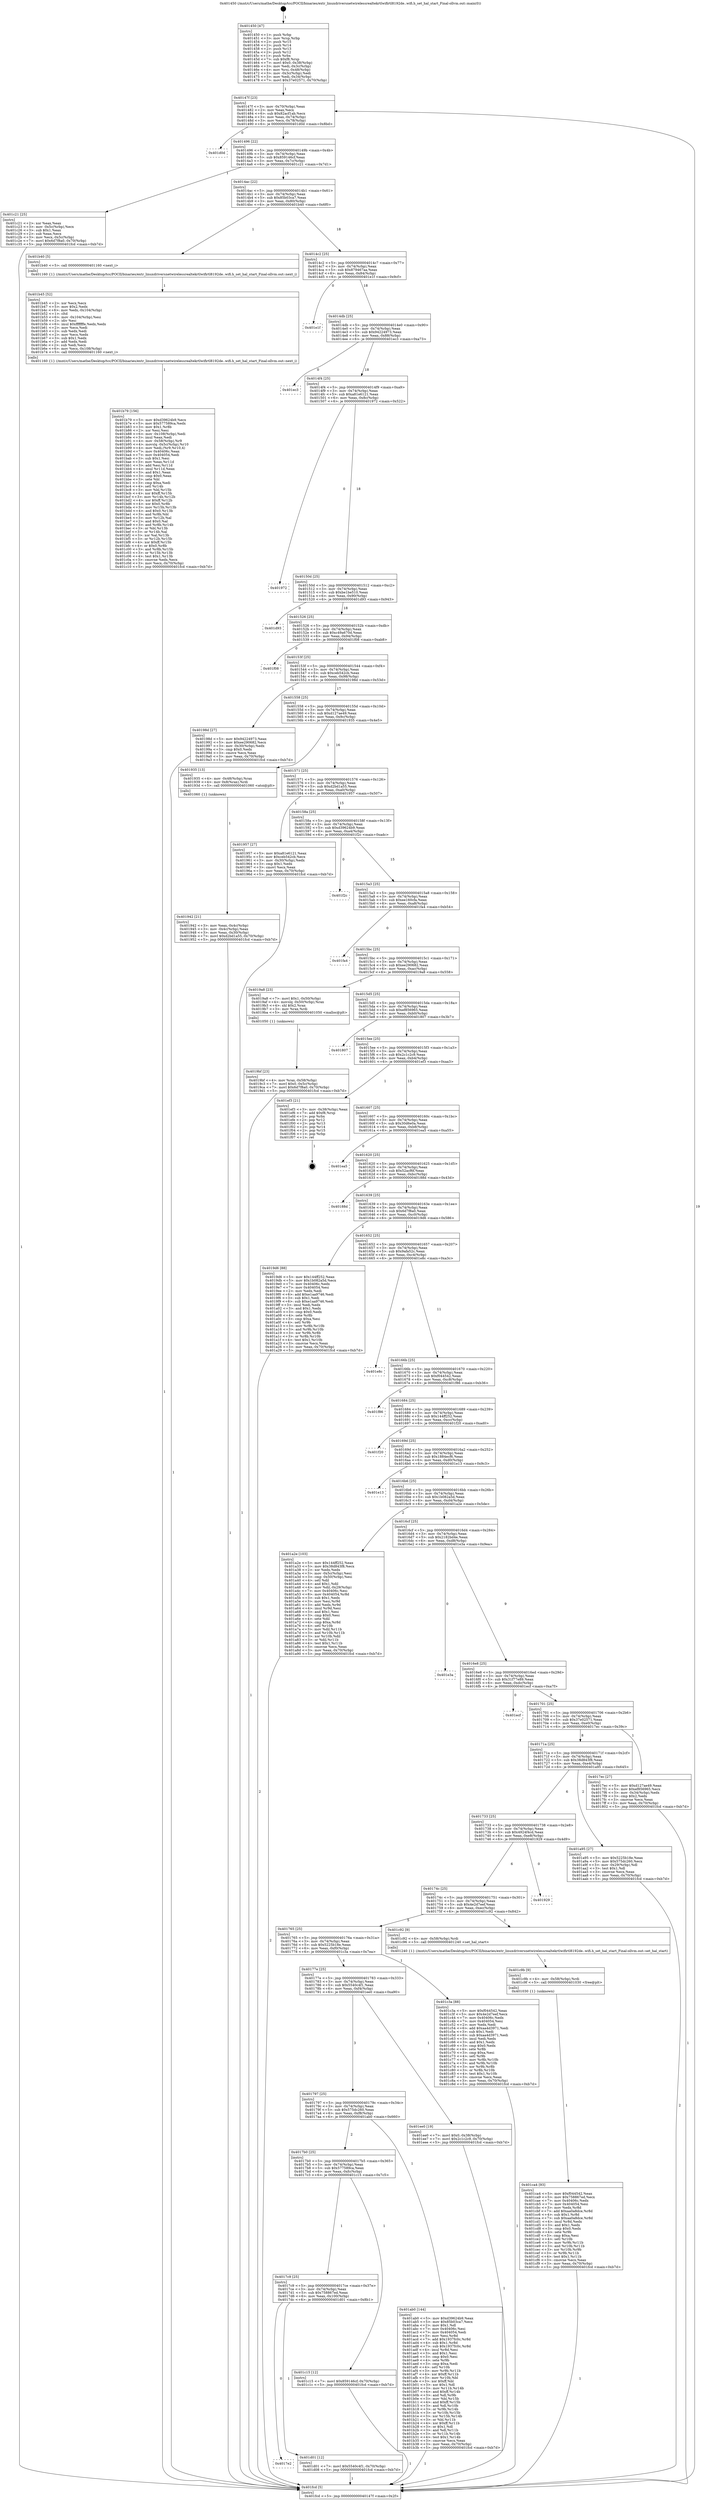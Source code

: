 digraph "0x401450" {
  label = "0x401450 (/mnt/c/Users/mathe/Desktop/tcc/POCII/binaries/extr_linuxdriversnetwirelessrealtekrtlwifirtl8192de..wifi.h_set_hal_start_Final-ollvm.out::main(0))"
  labelloc = "t"
  node[shape=record]

  Entry [label="",width=0.3,height=0.3,shape=circle,fillcolor=black,style=filled]
  "0x40147f" [label="{
     0x40147f [23]\l
     | [instrs]\l
     &nbsp;&nbsp;0x40147f \<+3\>: mov -0x70(%rbp),%eax\l
     &nbsp;&nbsp;0x401482 \<+2\>: mov %eax,%ecx\l
     &nbsp;&nbsp;0x401484 \<+6\>: sub $0x82acf1ab,%ecx\l
     &nbsp;&nbsp;0x40148a \<+3\>: mov %eax,-0x74(%rbp)\l
     &nbsp;&nbsp;0x40148d \<+3\>: mov %ecx,-0x78(%rbp)\l
     &nbsp;&nbsp;0x401490 \<+6\>: je 0000000000401d0d \<main+0x8bd\>\l
  }"]
  "0x401d0d" [label="{
     0x401d0d\l
  }", style=dashed]
  "0x401496" [label="{
     0x401496 [22]\l
     | [instrs]\l
     &nbsp;&nbsp;0x401496 \<+5\>: jmp 000000000040149b \<main+0x4b\>\l
     &nbsp;&nbsp;0x40149b \<+3\>: mov -0x74(%rbp),%eax\l
     &nbsp;&nbsp;0x40149e \<+5\>: sub $0x859146cf,%eax\l
     &nbsp;&nbsp;0x4014a3 \<+3\>: mov %eax,-0x7c(%rbp)\l
     &nbsp;&nbsp;0x4014a6 \<+6\>: je 0000000000401c21 \<main+0x7d1\>\l
  }"]
  Exit [label="",width=0.3,height=0.3,shape=circle,fillcolor=black,style=filled,peripheries=2]
  "0x401c21" [label="{
     0x401c21 [25]\l
     | [instrs]\l
     &nbsp;&nbsp;0x401c21 \<+2\>: xor %eax,%eax\l
     &nbsp;&nbsp;0x401c23 \<+3\>: mov -0x5c(%rbp),%ecx\l
     &nbsp;&nbsp;0x401c26 \<+3\>: sub $0x1,%eax\l
     &nbsp;&nbsp;0x401c29 \<+2\>: sub %eax,%ecx\l
     &nbsp;&nbsp;0x401c2b \<+3\>: mov %ecx,-0x5c(%rbp)\l
     &nbsp;&nbsp;0x401c2e \<+7\>: movl $0x6d7f8a0,-0x70(%rbp)\l
     &nbsp;&nbsp;0x401c35 \<+5\>: jmp 0000000000401fcd \<main+0xb7d\>\l
  }"]
  "0x4014ac" [label="{
     0x4014ac [22]\l
     | [instrs]\l
     &nbsp;&nbsp;0x4014ac \<+5\>: jmp 00000000004014b1 \<main+0x61\>\l
     &nbsp;&nbsp;0x4014b1 \<+3\>: mov -0x74(%rbp),%eax\l
     &nbsp;&nbsp;0x4014b4 \<+5\>: sub $0x85b03ca7,%eax\l
     &nbsp;&nbsp;0x4014b9 \<+3\>: mov %eax,-0x80(%rbp)\l
     &nbsp;&nbsp;0x4014bc \<+6\>: je 0000000000401b40 \<main+0x6f0\>\l
  }"]
  "0x4017e2" [label="{
     0x4017e2\l
  }", style=dashed]
  "0x401b40" [label="{
     0x401b40 [5]\l
     | [instrs]\l
     &nbsp;&nbsp;0x401b40 \<+5\>: call 0000000000401160 \<next_i\>\l
     | [calls]\l
     &nbsp;&nbsp;0x401160 \{1\} (/mnt/c/Users/mathe/Desktop/tcc/POCII/binaries/extr_linuxdriversnetwirelessrealtekrtlwifirtl8192de..wifi.h_set_hal_start_Final-ollvm.out::next_i)\l
  }"]
  "0x4014c2" [label="{
     0x4014c2 [25]\l
     | [instrs]\l
     &nbsp;&nbsp;0x4014c2 \<+5\>: jmp 00000000004014c7 \<main+0x77\>\l
     &nbsp;&nbsp;0x4014c7 \<+3\>: mov -0x74(%rbp),%eax\l
     &nbsp;&nbsp;0x4014ca \<+5\>: sub $0x879467aa,%eax\l
     &nbsp;&nbsp;0x4014cf \<+6\>: mov %eax,-0x84(%rbp)\l
     &nbsp;&nbsp;0x4014d5 \<+6\>: je 0000000000401e1f \<main+0x9cf\>\l
  }"]
  "0x401d01" [label="{
     0x401d01 [12]\l
     | [instrs]\l
     &nbsp;&nbsp;0x401d01 \<+7\>: movl $0x5540c4f1,-0x70(%rbp)\l
     &nbsp;&nbsp;0x401d08 \<+5\>: jmp 0000000000401fcd \<main+0xb7d\>\l
  }"]
  "0x401e1f" [label="{
     0x401e1f\l
  }", style=dashed]
  "0x4014db" [label="{
     0x4014db [25]\l
     | [instrs]\l
     &nbsp;&nbsp;0x4014db \<+5\>: jmp 00000000004014e0 \<main+0x90\>\l
     &nbsp;&nbsp;0x4014e0 \<+3\>: mov -0x74(%rbp),%eax\l
     &nbsp;&nbsp;0x4014e3 \<+5\>: sub $0x94224973,%eax\l
     &nbsp;&nbsp;0x4014e8 \<+6\>: mov %eax,-0x88(%rbp)\l
     &nbsp;&nbsp;0x4014ee \<+6\>: je 0000000000401ec3 \<main+0xa73\>\l
  }"]
  "0x401ca4" [label="{
     0x401ca4 [93]\l
     | [instrs]\l
     &nbsp;&nbsp;0x401ca4 \<+5\>: mov $0xf044542,%eax\l
     &nbsp;&nbsp;0x401ca9 \<+5\>: mov $0x758867ed,%ecx\l
     &nbsp;&nbsp;0x401cae \<+7\>: mov 0x40406c,%edx\l
     &nbsp;&nbsp;0x401cb5 \<+7\>: mov 0x404054,%esi\l
     &nbsp;&nbsp;0x401cbc \<+3\>: mov %edx,%r8d\l
     &nbsp;&nbsp;0x401cbf \<+7\>: add $0xaa0a8dce,%r8d\l
     &nbsp;&nbsp;0x401cc6 \<+4\>: sub $0x1,%r8d\l
     &nbsp;&nbsp;0x401cca \<+7\>: sub $0xaa0a8dce,%r8d\l
     &nbsp;&nbsp;0x401cd1 \<+4\>: imul %r8d,%edx\l
     &nbsp;&nbsp;0x401cd5 \<+3\>: and $0x1,%edx\l
     &nbsp;&nbsp;0x401cd8 \<+3\>: cmp $0x0,%edx\l
     &nbsp;&nbsp;0x401cdb \<+4\>: sete %r9b\l
     &nbsp;&nbsp;0x401cdf \<+3\>: cmp $0xa,%esi\l
     &nbsp;&nbsp;0x401ce2 \<+4\>: setl %r10b\l
     &nbsp;&nbsp;0x401ce6 \<+3\>: mov %r9b,%r11b\l
     &nbsp;&nbsp;0x401ce9 \<+3\>: and %r10b,%r11b\l
     &nbsp;&nbsp;0x401cec \<+3\>: xor %r10b,%r9b\l
     &nbsp;&nbsp;0x401cef \<+3\>: or %r9b,%r11b\l
     &nbsp;&nbsp;0x401cf2 \<+4\>: test $0x1,%r11b\l
     &nbsp;&nbsp;0x401cf6 \<+3\>: cmovne %ecx,%eax\l
     &nbsp;&nbsp;0x401cf9 \<+3\>: mov %eax,-0x70(%rbp)\l
     &nbsp;&nbsp;0x401cfc \<+5\>: jmp 0000000000401fcd \<main+0xb7d\>\l
  }"]
  "0x401ec3" [label="{
     0x401ec3\l
  }", style=dashed]
  "0x4014f4" [label="{
     0x4014f4 [25]\l
     | [instrs]\l
     &nbsp;&nbsp;0x4014f4 \<+5\>: jmp 00000000004014f9 \<main+0xa9\>\l
     &nbsp;&nbsp;0x4014f9 \<+3\>: mov -0x74(%rbp),%eax\l
     &nbsp;&nbsp;0x4014fc \<+5\>: sub $0xa81e6121,%eax\l
     &nbsp;&nbsp;0x401501 \<+6\>: mov %eax,-0x8c(%rbp)\l
     &nbsp;&nbsp;0x401507 \<+6\>: je 0000000000401972 \<main+0x522\>\l
  }"]
  "0x401c9b" [label="{
     0x401c9b [9]\l
     | [instrs]\l
     &nbsp;&nbsp;0x401c9b \<+4\>: mov -0x58(%rbp),%rdi\l
     &nbsp;&nbsp;0x401c9f \<+5\>: call 0000000000401030 \<free@plt\>\l
     | [calls]\l
     &nbsp;&nbsp;0x401030 \{1\} (unknown)\l
  }"]
  "0x401972" [label="{
     0x401972\l
  }", style=dashed]
  "0x40150d" [label="{
     0x40150d [25]\l
     | [instrs]\l
     &nbsp;&nbsp;0x40150d \<+5\>: jmp 0000000000401512 \<main+0xc2\>\l
     &nbsp;&nbsp;0x401512 \<+3\>: mov -0x74(%rbp),%eax\l
     &nbsp;&nbsp;0x401515 \<+5\>: sub $0xbe1be510,%eax\l
     &nbsp;&nbsp;0x40151a \<+6\>: mov %eax,-0x90(%rbp)\l
     &nbsp;&nbsp;0x401520 \<+6\>: je 0000000000401d93 \<main+0x943\>\l
  }"]
  "0x4017c9" [label="{
     0x4017c9 [25]\l
     | [instrs]\l
     &nbsp;&nbsp;0x4017c9 \<+5\>: jmp 00000000004017ce \<main+0x37e\>\l
     &nbsp;&nbsp;0x4017ce \<+3\>: mov -0x74(%rbp),%eax\l
     &nbsp;&nbsp;0x4017d1 \<+5\>: sub $0x758867ed,%eax\l
     &nbsp;&nbsp;0x4017d6 \<+6\>: mov %eax,-0x100(%rbp)\l
     &nbsp;&nbsp;0x4017dc \<+6\>: je 0000000000401d01 \<main+0x8b1\>\l
  }"]
  "0x401d93" [label="{
     0x401d93\l
  }", style=dashed]
  "0x401526" [label="{
     0x401526 [25]\l
     | [instrs]\l
     &nbsp;&nbsp;0x401526 \<+5\>: jmp 000000000040152b \<main+0xdb\>\l
     &nbsp;&nbsp;0x40152b \<+3\>: mov -0x74(%rbp),%eax\l
     &nbsp;&nbsp;0x40152e \<+5\>: sub $0xc49a670d,%eax\l
     &nbsp;&nbsp;0x401533 \<+6\>: mov %eax,-0x94(%rbp)\l
     &nbsp;&nbsp;0x401539 \<+6\>: je 0000000000401f08 \<main+0xab8\>\l
  }"]
  "0x401c15" [label="{
     0x401c15 [12]\l
     | [instrs]\l
     &nbsp;&nbsp;0x401c15 \<+7\>: movl $0x859146cf,-0x70(%rbp)\l
     &nbsp;&nbsp;0x401c1c \<+5\>: jmp 0000000000401fcd \<main+0xb7d\>\l
  }"]
  "0x401f08" [label="{
     0x401f08\l
  }", style=dashed]
  "0x40153f" [label="{
     0x40153f [25]\l
     | [instrs]\l
     &nbsp;&nbsp;0x40153f \<+5\>: jmp 0000000000401544 \<main+0xf4\>\l
     &nbsp;&nbsp;0x401544 \<+3\>: mov -0x74(%rbp),%eax\l
     &nbsp;&nbsp;0x401547 \<+5\>: sub $0xceb542cb,%eax\l
     &nbsp;&nbsp;0x40154c \<+6\>: mov %eax,-0x98(%rbp)\l
     &nbsp;&nbsp;0x401552 \<+6\>: je 000000000040198d \<main+0x53d\>\l
  }"]
  "0x401b79" [label="{
     0x401b79 [156]\l
     | [instrs]\l
     &nbsp;&nbsp;0x401b79 \<+5\>: mov $0xd39624b9,%ecx\l
     &nbsp;&nbsp;0x401b7e \<+5\>: mov $0x577589ca,%edx\l
     &nbsp;&nbsp;0x401b83 \<+3\>: mov $0x1,%r8b\l
     &nbsp;&nbsp;0x401b86 \<+2\>: xor %esi,%esi\l
     &nbsp;&nbsp;0x401b88 \<+6\>: mov -0x108(%rbp),%edi\l
     &nbsp;&nbsp;0x401b8e \<+3\>: imul %eax,%edi\l
     &nbsp;&nbsp;0x401b91 \<+4\>: mov -0x58(%rbp),%r9\l
     &nbsp;&nbsp;0x401b95 \<+4\>: movslq -0x5c(%rbp),%r10\l
     &nbsp;&nbsp;0x401b99 \<+4\>: mov %edi,(%r9,%r10,4)\l
     &nbsp;&nbsp;0x401b9d \<+7\>: mov 0x40406c,%eax\l
     &nbsp;&nbsp;0x401ba4 \<+7\>: mov 0x404054,%edi\l
     &nbsp;&nbsp;0x401bab \<+3\>: sub $0x1,%esi\l
     &nbsp;&nbsp;0x401bae \<+3\>: mov %eax,%r11d\l
     &nbsp;&nbsp;0x401bb1 \<+3\>: add %esi,%r11d\l
     &nbsp;&nbsp;0x401bb4 \<+4\>: imul %r11d,%eax\l
     &nbsp;&nbsp;0x401bb8 \<+3\>: and $0x1,%eax\l
     &nbsp;&nbsp;0x401bbb \<+3\>: cmp $0x0,%eax\l
     &nbsp;&nbsp;0x401bbe \<+3\>: sete %bl\l
     &nbsp;&nbsp;0x401bc1 \<+3\>: cmp $0xa,%edi\l
     &nbsp;&nbsp;0x401bc4 \<+4\>: setl %r14b\l
     &nbsp;&nbsp;0x401bc8 \<+3\>: mov %bl,%r15b\l
     &nbsp;&nbsp;0x401bcb \<+4\>: xor $0xff,%r15b\l
     &nbsp;&nbsp;0x401bcf \<+3\>: mov %r14b,%r12b\l
     &nbsp;&nbsp;0x401bd2 \<+4\>: xor $0xff,%r12b\l
     &nbsp;&nbsp;0x401bd6 \<+4\>: xor $0x0,%r8b\l
     &nbsp;&nbsp;0x401bda \<+3\>: mov %r15b,%r13b\l
     &nbsp;&nbsp;0x401bdd \<+4\>: and $0x0,%r13b\l
     &nbsp;&nbsp;0x401be1 \<+3\>: and %r8b,%bl\l
     &nbsp;&nbsp;0x401be4 \<+3\>: mov %r12b,%al\l
     &nbsp;&nbsp;0x401be7 \<+2\>: and $0x0,%al\l
     &nbsp;&nbsp;0x401be9 \<+3\>: and %r8b,%r14b\l
     &nbsp;&nbsp;0x401bec \<+3\>: or %bl,%r13b\l
     &nbsp;&nbsp;0x401bef \<+3\>: or %r14b,%al\l
     &nbsp;&nbsp;0x401bf2 \<+3\>: xor %al,%r13b\l
     &nbsp;&nbsp;0x401bf5 \<+3\>: or %r12b,%r15b\l
     &nbsp;&nbsp;0x401bf8 \<+4\>: xor $0xff,%r15b\l
     &nbsp;&nbsp;0x401bfc \<+4\>: or $0x0,%r8b\l
     &nbsp;&nbsp;0x401c00 \<+3\>: and %r8b,%r15b\l
     &nbsp;&nbsp;0x401c03 \<+3\>: or %r15b,%r13b\l
     &nbsp;&nbsp;0x401c06 \<+4\>: test $0x1,%r13b\l
     &nbsp;&nbsp;0x401c0a \<+3\>: cmovne %edx,%ecx\l
     &nbsp;&nbsp;0x401c0d \<+3\>: mov %ecx,-0x70(%rbp)\l
     &nbsp;&nbsp;0x401c10 \<+5\>: jmp 0000000000401fcd \<main+0xb7d\>\l
  }"]
  "0x40198d" [label="{
     0x40198d [27]\l
     | [instrs]\l
     &nbsp;&nbsp;0x40198d \<+5\>: mov $0x94224973,%eax\l
     &nbsp;&nbsp;0x401992 \<+5\>: mov $0xee290682,%ecx\l
     &nbsp;&nbsp;0x401997 \<+3\>: mov -0x30(%rbp),%edx\l
     &nbsp;&nbsp;0x40199a \<+3\>: cmp $0x0,%edx\l
     &nbsp;&nbsp;0x40199d \<+3\>: cmove %ecx,%eax\l
     &nbsp;&nbsp;0x4019a0 \<+3\>: mov %eax,-0x70(%rbp)\l
     &nbsp;&nbsp;0x4019a3 \<+5\>: jmp 0000000000401fcd \<main+0xb7d\>\l
  }"]
  "0x401558" [label="{
     0x401558 [25]\l
     | [instrs]\l
     &nbsp;&nbsp;0x401558 \<+5\>: jmp 000000000040155d \<main+0x10d\>\l
     &nbsp;&nbsp;0x40155d \<+3\>: mov -0x74(%rbp),%eax\l
     &nbsp;&nbsp;0x401560 \<+5\>: sub $0xd127ae49,%eax\l
     &nbsp;&nbsp;0x401565 \<+6\>: mov %eax,-0x9c(%rbp)\l
     &nbsp;&nbsp;0x40156b \<+6\>: je 0000000000401935 \<main+0x4e5\>\l
  }"]
  "0x401b45" [label="{
     0x401b45 [52]\l
     | [instrs]\l
     &nbsp;&nbsp;0x401b45 \<+2\>: xor %ecx,%ecx\l
     &nbsp;&nbsp;0x401b47 \<+5\>: mov $0x2,%edx\l
     &nbsp;&nbsp;0x401b4c \<+6\>: mov %edx,-0x104(%rbp)\l
     &nbsp;&nbsp;0x401b52 \<+1\>: cltd\l
     &nbsp;&nbsp;0x401b53 \<+6\>: mov -0x104(%rbp),%esi\l
     &nbsp;&nbsp;0x401b59 \<+2\>: idiv %esi\l
     &nbsp;&nbsp;0x401b5b \<+6\>: imul $0xfffffffe,%edx,%edx\l
     &nbsp;&nbsp;0x401b61 \<+2\>: mov %ecx,%edi\l
     &nbsp;&nbsp;0x401b63 \<+2\>: sub %edx,%edi\l
     &nbsp;&nbsp;0x401b65 \<+2\>: mov %ecx,%edx\l
     &nbsp;&nbsp;0x401b67 \<+3\>: sub $0x1,%edx\l
     &nbsp;&nbsp;0x401b6a \<+2\>: add %edx,%edi\l
     &nbsp;&nbsp;0x401b6c \<+2\>: sub %edi,%ecx\l
     &nbsp;&nbsp;0x401b6e \<+6\>: mov %ecx,-0x108(%rbp)\l
     &nbsp;&nbsp;0x401b74 \<+5\>: call 0000000000401160 \<next_i\>\l
     | [calls]\l
     &nbsp;&nbsp;0x401160 \{1\} (/mnt/c/Users/mathe/Desktop/tcc/POCII/binaries/extr_linuxdriversnetwirelessrealtekrtlwifirtl8192de..wifi.h_set_hal_start_Final-ollvm.out::next_i)\l
  }"]
  "0x401935" [label="{
     0x401935 [13]\l
     | [instrs]\l
     &nbsp;&nbsp;0x401935 \<+4\>: mov -0x48(%rbp),%rax\l
     &nbsp;&nbsp;0x401939 \<+4\>: mov 0x8(%rax),%rdi\l
     &nbsp;&nbsp;0x40193d \<+5\>: call 0000000000401060 \<atoi@plt\>\l
     | [calls]\l
     &nbsp;&nbsp;0x401060 \{1\} (unknown)\l
  }"]
  "0x401571" [label="{
     0x401571 [25]\l
     | [instrs]\l
     &nbsp;&nbsp;0x401571 \<+5\>: jmp 0000000000401576 \<main+0x126\>\l
     &nbsp;&nbsp;0x401576 \<+3\>: mov -0x74(%rbp),%eax\l
     &nbsp;&nbsp;0x401579 \<+5\>: sub $0xd2bd1a55,%eax\l
     &nbsp;&nbsp;0x40157e \<+6\>: mov %eax,-0xa0(%rbp)\l
     &nbsp;&nbsp;0x401584 \<+6\>: je 0000000000401957 \<main+0x507\>\l
  }"]
  "0x4017b0" [label="{
     0x4017b0 [25]\l
     | [instrs]\l
     &nbsp;&nbsp;0x4017b0 \<+5\>: jmp 00000000004017b5 \<main+0x365\>\l
     &nbsp;&nbsp;0x4017b5 \<+3\>: mov -0x74(%rbp),%eax\l
     &nbsp;&nbsp;0x4017b8 \<+5\>: sub $0x577589ca,%eax\l
     &nbsp;&nbsp;0x4017bd \<+6\>: mov %eax,-0xfc(%rbp)\l
     &nbsp;&nbsp;0x4017c3 \<+6\>: je 0000000000401c15 \<main+0x7c5\>\l
  }"]
  "0x401957" [label="{
     0x401957 [27]\l
     | [instrs]\l
     &nbsp;&nbsp;0x401957 \<+5\>: mov $0xa81e6121,%eax\l
     &nbsp;&nbsp;0x40195c \<+5\>: mov $0xceb542cb,%ecx\l
     &nbsp;&nbsp;0x401961 \<+3\>: mov -0x30(%rbp),%edx\l
     &nbsp;&nbsp;0x401964 \<+3\>: cmp $0x1,%edx\l
     &nbsp;&nbsp;0x401967 \<+3\>: cmovl %ecx,%eax\l
     &nbsp;&nbsp;0x40196a \<+3\>: mov %eax,-0x70(%rbp)\l
     &nbsp;&nbsp;0x40196d \<+5\>: jmp 0000000000401fcd \<main+0xb7d\>\l
  }"]
  "0x40158a" [label="{
     0x40158a [25]\l
     | [instrs]\l
     &nbsp;&nbsp;0x40158a \<+5\>: jmp 000000000040158f \<main+0x13f\>\l
     &nbsp;&nbsp;0x40158f \<+3\>: mov -0x74(%rbp),%eax\l
     &nbsp;&nbsp;0x401592 \<+5\>: sub $0xd39624b9,%eax\l
     &nbsp;&nbsp;0x401597 \<+6\>: mov %eax,-0xa4(%rbp)\l
     &nbsp;&nbsp;0x40159d \<+6\>: je 0000000000401f2c \<main+0xadc\>\l
  }"]
  "0x401ab0" [label="{
     0x401ab0 [144]\l
     | [instrs]\l
     &nbsp;&nbsp;0x401ab0 \<+5\>: mov $0xd39624b9,%eax\l
     &nbsp;&nbsp;0x401ab5 \<+5\>: mov $0x85b03ca7,%ecx\l
     &nbsp;&nbsp;0x401aba \<+2\>: mov $0x1,%dl\l
     &nbsp;&nbsp;0x401abc \<+7\>: mov 0x40406c,%esi\l
     &nbsp;&nbsp;0x401ac3 \<+7\>: mov 0x404054,%edi\l
     &nbsp;&nbsp;0x401aca \<+3\>: mov %esi,%r8d\l
     &nbsp;&nbsp;0x401acd \<+7\>: add $0x1937fc0c,%r8d\l
     &nbsp;&nbsp;0x401ad4 \<+4\>: sub $0x1,%r8d\l
     &nbsp;&nbsp;0x401ad8 \<+7\>: sub $0x1937fc0c,%r8d\l
     &nbsp;&nbsp;0x401adf \<+4\>: imul %r8d,%esi\l
     &nbsp;&nbsp;0x401ae3 \<+3\>: and $0x1,%esi\l
     &nbsp;&nbsp;0x401ae6 \<+3\>: cmp $0x0,%esi\l
     &nbsp;&nbsp;0x401ae9 \<+4\>: sete %r9b\l
     &nbsp;&nbsp;0x401aed \<+3\>: cmp $0xa,%edi\l
     &nbsp;&nbsp;0x401af0 \<+4\>: setl %r10b\l
     &nbsp;&nbsp;0x401af4 \<+3\>: mov %r9b,%r11b\l
     &nbsp;&nbsp;0x401af7 \<+4\>: xor $0xff,%r11b\l
     &nbsp;&nbsp;0x401afb \<+3\>: mov %r10b,%bl\l
     &nbsp;&nbsp;0x401afe \<+3\>: xor $0xff,%bl\l
     &nbsp;&nbsp;0x401b01 \<+3\>: xor $0x1,%dl\l
     &nbsp;&nbsp;0x401b04 \<+3\>: mov %r11b,%r14b\l
     &nbsp;&nbsp;0x401b07 \<+4\>: and $0xff,%r14b\l
     &nbsp;&nbsp;0x401b0b \<+3\>: and %dl,%r9b\l
     &nbsp;&nbsp;0x401b0e \<+3\>: mov %bl,%r15b\l
     &nbsp;&nbsp;0x401b11 \<+4\>: and $0xff,%r15b\l
     &nbsp;&nbsp;0x401b15 \<+3\>: and %dl,%r10b\l
     &nbsp;&nbsp;0x401b18 \<+3\>: or %r9b,%r14b\l
     &nbsp;&nbsp;0x401b1b \<+3\>: or %r10b,%r15b\l
     &nbsp;&nbsp;0x401b1e \<+3\>: xor %r15b,%r14b\l
     &nbsp;&nbsp;0x401b21 \<+3\>: or %bl,%r11b\l
     &nbsp;&nbsp;0x401b24 \<+4\>: xor $0xff,%r11b\l
     &nbsp;&nbsp;0x401b28 \<+3\>: or $0x1,%dl\l
     &nbsp;&nbsp;0x401b2b \<+3\>: and %dl,%r11b\l
     &nbsp;&nbsp;0x401b2e \<+3\>: or %r11b,%r14b\l
     &nbsp;&nbsp;0x401b31 \<+4\>: test $0x1,%r14b\l
     &nbsp;&nbsp;0x401b35 \<+3\>: cmovne %ecx,%eax\l
     &nbsp;&nbsp;0x401b38 \<+3\>: mov %eax,-0x70(%rbp)\l
     &nbsp;&nbsp;0x401b3b \<+5\>: jmp 0000000000401fcd \<main+0xb7d\>\l
  }"]
  "0x401f2c" [label="{
     0x401f2c\l
  }", style=dashed]
  "0x4015a3" [label="{
     0x4015a3 [25]\l
     | [instrs]\l
     &nbsp;&nbsp;0x4015a3 \<+5\>: jmp 00000000004015a8 \<main+0x158\>\l
     &nbsp;&nbsp;0x4015a8 \<+3\>: mov -0x74(%rbp),%eax\l
     &nbsp;&nbsp;0x4015ab \<+5\>: sub $0xee160cfa,%eax\l
     &nbsp;&nbsp;0x4015b0 \<+6\>: mov %eax,-0xa8(%rbp)\l
     &nbsp;&nbsp;0x4015b6 \<+6\>: je 0000000000401fa4 \<main+0xb54\>\l
  }"]
  "0x401797" [label="{
     0x401797 [25]\l
     | [instrs]\l
     &nbsp;&nbsp;0x401797 \<+5\>: jmp 000000000040179c \<main+0x34c\>\l
     &nbsp;&nbsp;0x40179c \<+3\>: mov -0x74(%rbp),%eax\l
     &nbsp;&nbsp;0x40179f \<+5\>: sub $0x575dc260,%eax\l
     &nbsp;&nbsp;0x4017a4 \<+6\>: mov %eax,-0xf8(%rbp)\l
     &nbsp;&nbsp;0x4017aa \<+6\>: je 0000000000401ab0 \<main+0x660\>\l
  }"]
  "0x401fa4" [label="{
     0x401fa4\l
  }", style=dashed]
  "0x4015bc" [label="{
     0x4015bc [25]\l
     | [instrs]\l
     &nbsp;&nbsp;0x4015bc \<+5\>: jmp 00000000004015c1 \<main+0x171\>\l
     &nbsp;&nbsp;0x4015c1 \<+3\>: mov -0x74(%rbp),%eax\l
     &nbsp;&nbsp;0x4015c4 \<+5\>: sub $0xee290682,%eax\l
     &nbsp;&nbsp;0x4015c9 \<+6\>: mov %eax,-0xac(%rbp)\l
     &nbsp;&nbsp;0x4015cf \<+6\>: je 00000000004019a8 \<main+0x558\>\l
  }"]
  "0x401ee0" [label="{
     0x401ee0 [19]\l
     | [instrs]\l
     &nbsp;&nbsp;0x401ee0 \<+7\>: movl $0x0,-0x38(%rbp)\l
     &nbsp;&nbsp;0x401ee7 \<+7\>: movl $0x2c1c2c9,-0x70(%rbp)\l
     &nbsp;&nbsp;0x401eee \<+5\>: jmp 0000000000401fcd \<main+0xb7d\>\l
  }"]
  "0x4019a8" [label="{
     0x4019a8 [23]\l
     | [instrs]\l
     &nbsp;&nbsp;0x4019a8 \<+7\>: movl $0x1,-0x50(%rbp)\l
     &nbsp;&nbsp;0x4019af \<+4\>: movslq -0x50(%rbp),%rax\l
     &nbsp;&nbsp;0x4019b3 \<+4\>: shl $0x2,%rax\l
     &nbsp;&nbsp;0x4019b7 \<+3\>: mov %rax,%rdi\l
     &nbsp;&nbsp;0x4019ba \<+5\>: call 0000000000401050 \<malloc@plt\>\l
     | [calls]\l
     &nbsp;&nbsp;0x401050 \{1\} (unknown)\l
  }"]
  "0x4015d5" [label="{
     0x4015d5 [25]\l
     | [instrs]\l
     &nbsp;&nbsp;0x4015d5 \<+5\>: jmp 00000000004015da \<main+0x18a\>\l
     &nbsp;&nbsp;0x4015da \<+3\>: mov -0x74(%rbp),%eax\l
     &nbsp;&nbsp;0x4015dd \<+5\>: sub $0xef856965,%eax\l
     &nbsp;&nbsp;0x4015e2 \<+6\>: mov %eax,-0xb0(%rbp)\l
     &nbsp;&nbsp;0x4015e8 \<+6\>: je 0000000000401807 \<main+0x3b7\>\l
  }"]
  "0x40177e" [label="{
     0x40177e [25]\l
     | [instrs]\l
     &nbsp;&nbsp;0x40177e \<+5\>: jmp 0000000000401783 \<main+0x333\>\l
     &nbsp;&nbsp;0x401783 \<+3\>: mov -0x74(%rbp),%eax\l
     &nbsp;&nbsp;0x401786 \<+5\>: sub $0x5540c4f1,%eax\l
     &nbsp;&nbsp;0x40178b \<+6\>: mov %eax,-0xf4(%rbp)\l
     &nbsp;&nbsp;0x401791 \<+6\>: je 0000000000401ee0 \<main+0xa90\>\l
  }"]
  "0x401807" [label="{
     0x401807\l
  }", style=dashed]
  "0x4015ee" [label="{
     0x4015ee [25]\l
     | [instrs]\l
     &nbsp;&nbsp;0x4015ee \<+5\>: jmp 00000000004015f3 \<main+0x1a3\>\l
     &nbsp;&nbsp;0x4015f3 \<+3\>: mov -0x74(%rbp),%eax\l
     &nbsp;&nbsp;0x4015f6 \<+5\>: sub $0x2c1c2c9,%eax\l
     &nbsp;&nbsp;0x4015fb \<+6\>: mov %eax,-0xb4(%rbp)\l
     &nbsp;&nbsp;0x401601 \<+6\>: je 0000000000401ef3 \<main+0xaa3\>\l
  }"]
  "0x401c3a" [label="{
     0x401c3a [88]\l
     | [instrs]\l
     &nbsp;&nbsp;0x401c3a \<+5\>: mov $0xf044542,%eax\l
     &nbsp;&nbsp;0x401c3f \<+5\>: mov $0x4e2d7eef,%ecx\l
     &nbsp;&nbsp;0x401c44 \<+7\>: mov 0x40406c,%edx\l
     &nbsp;&nbsp;0x401c4b \<+7\>: mov 0x404054,%esi\l
     &nbsp;&nbsp;0x401c52 \<+2\>: mov %edx,%edi\l
     &nbsp;&nbsp;0x401c54 \<+6\>: add $0xaa4d3971,%edi\l
     &nbsp;&nbsp;0x401c5a \<+3\>: sub $0x1,%edi\l
     &nbsp;&nbsp;0x401c5d \<+6\>: sub $0xaa4d3971,%edi\l
     &nbsp;&nbsp;0x401c63 \<+3\>: imul %edi,%edx\l
     &nbsp;&nbsp;0x401c66 \<+3\>: and $0x1,%edx\l
     &nbsp;&nbsp;0x401c69 \<+3\>: cmp $0x0,%edx\l
     &nbsp;&nbsp;0x401c6c \<+4\>: sete %r8b\l
     &nbsp;&nbsp;0x401c70 \<+3\>: cmp $0xa,%esi\l
     &nbsp;&nbsp;0x401c73 \<+4\>: setl %r9b\l
     &nbsp;&nbsp;0x401c77 \<+3\>: mov %r8b,%r10b\l
     &nbsp;&nbsp;0x401c7a \<+3\>: and %r9b,%r10b\l
     &nbsp;&nbsp;0x401c7d \<+3\>: xor %r9b,%r8b\l
     &nbsp;&nbsp;0x401c80 \<+3\>: or %r8b,%r10b\l
     &nbsp;&nbsp;0x401c83 \<+4\>: test $0x1,%r10b\l
     &nbsp;&nbsp;0x401c87 \<+3\>: cmovne %ecx,%eax\l
     &nbsp;&nbsp;0x401c8a \<+3\>: mov %eax,-0x70(%rbp)\l
     &nbsp;&nbsp;0x401c8d \<+5\>: jmp 0000000000401fcd \<main+0xb7d\>\l
  }"]
  "0x401ef3" [label="{
     0x401ef3 [21]\l
     | [instrs]\l
     &nbsp;&nbsp;0x401ef3 \<+3\>: mov -0x38(%rbp),%eax\l
     &nbsp;&nbsp;0x401ef6 \<+7\>: add $0xf8,%rsp\l
     &nbsp;&nbsp;0x401efd \<+1\>: pop %rbx\l
     &nbsp;&nbsp;0x401efe \<+2\>: pop %r12\l
     &nbsp;&nbsp;0x401f00 \<+2\>: pop %r13\l
     &nbsp;&nbsp;0x401f02 \<+2\>: pop %r14\l
     &nbsp;&nbsp;0x401f04 \<+2\>: pop %r15\l
     &nbsp;&nbsp;0x401f06 \<+1\>: pop %rbp\l
     &nbsp;&nbsp;0x401f07 \<+1\>: ret\l
  }"]
  "0x401607" [label="{
     0x401607 [25]\l
     | [instrs]\l
     &nbsp;&nbsp;0x401607 \<+5\>: jmp 000000000040160c \<main+0x1bc\>\l
     &nbsp;&nbsp;0x40160c \<+3\>: mov -0x74(%rbp),%eax\l
     &nbsp;&nbsp;0x40160f \<+5\>: sub $0x30d6e0a,%eax\l
     &nbsp;&nbsp;0x401614 \<+6\>: mov %eax,-0xb8(%rbp)\l
     &nbsp;&nbsp;0x40161a \<+6\>: je 0000000000401ea5 \<main+0xa55\>\l
  }"]
  "0x401765" [label="{
     0x401765 [25]\l
     | [instrs]\l
     &nbsp;&nbsp;0x401765 \<+5\>: jmp 000000000040176a \<main+0x31a\>\l
     &nbsp;&nbsp;0x40176a \<+3\>: mov -0x74(%rbp),%eax\l
     &nbsp;&nbsp;0x40176d \<+5\>: sub $0x5225b18e,%eax\l
     &nbsp;&nbsp;0x401772 \<+6\>: mov %eax,-0xf0(%rbp)\l
     &nbsp;&nbsp;0x401778 \<+6\>: je 0000000000401c3a \<main+0x7ea\>\l
  }"]
  "0x401ea5" [label="{
     0x401ea5\l
  }", style=dashed]
  "0x401620" [label="{
     0x401620 [25]\l
     | [instrs]\l
     &nbsp;&nbsp;0x401620 \<+5\>: jmp 0000000000401625 \<main+0x1d5\>\l
     &nbsp;&nbsp;0x401625 \<+3\>: mov -0x74(%rbp),%eax\l
     &nbsp;&nbsp;0x401628 \<+5\>: sub $0x52acf6f,%eax\l
     &nbsp;&nbsp;0x40162d \<+6\>: mov %eax,-0xbc(%rbp)\l
     &nbsp;&nbsp;0x401633 \<+6\>: je 000000000040188d \<main+0x43d\>\l
  }"]
  "0x401c92" [label="{
     0x401c92 [9]\l
     | [instrs]\l
     &nbsp;&nbsp;0x401c92 \<+4\>: mov -0x58(%rbp),%rdi\l
     &nbsp;&nbsp;0x401c96 \<+5\>: call 0000000000401240 \<set_hal_start\>\l
     | [calls]\l
     &nbsp;&nbsp;0x401240 \{1\} (/mnt/c/Users/mathe/Desktop/tcc/POCII/binaries/extr_linuxdriversnetwirelessrealtekrtlwifirtl8192de..wifi.h_set_hal_start_Final-ollvm.out::set_hal_start)\l
  }"]
  "0x40188d" [label="{
     0x40188d\l
  }", style=dashed]
  "0x401639" [label="{
     0x401639 [25]\l
     | [instrs]\l
     &nbsp;&nbsp;0x401639 \<+5\>: jmp 000000000040163e \<main+0x1ee\>\l
     &nbsp;&nbsp;0x40163e \<+3\>: mov -0x74(%rbp),%eax\l
     &nbsp;&nbsp;0x401641 \<+5\>: sub $0x6d7f8a0,%eax\l
     &nbsp;&nbsp;0x401646 \<+6\>: mov %eax,-0xc0(%rbp)\l
     &nbsp;&nbsp;0x40164c \<+6\>: je 00000000004019d6 \<main+0x586\>\l
  }"]
  "0x40174c" [label="{
     0x40174c [25]\l
     | [instrs]\l
     &nbsp;&nbsp;0x40174c \<+5\>: jmp 0000000000401751 \<main+0x301\>\l
     &nbsp;&nbsp;0x401751 \<+3\>: mov -0x74(%rbp),%eax\l
     &nbsp;&nbsp;0x401754 \<+5\>: sub $0x4e2d7eef,%eax\l
     &nbsp;&nbsp;0x401759 \<+6\>: mov %eax,-0xec(%rbp)\l
     &nbsp;&nbsp;0x40175f \<+6\>: je 0000000000401c92 \<main+0x842\>\l
  }"]
  "0x4019d6" [label="{
     0x4019d6 [88]\l
     | [instrs]\l
     &nbsp;&nbsp;0x4019d6 \<+5\>: mov $0x144ff252,%eax\l
     &nbsp;&nbsp;0x4019db \<+5\>: mov $0x1b082a5d,%ecx\l
     &nbsp;&nbsp;0x4019e0 \<+7\>: mov 0x40406c,%edx\l
     &nbsp;&nbsp;0x4019e7 \<+7\>: mov 0x404054,%esi\l
     &nbsp;&nbsp;0x4019ee \<+2\>: mov %edx,%edi\l
     &nbsp;&nbsp;0x4019f0 \<+6\>: add $0xe1aa9746,%edi\l
     &nbsp;&nbsp;0x4019f6 \<+3\>: sub $0x1,%edi\l
     &nbsp;&nbsp;0x4019f9 \<+6\>: sub $0xe1aa9746,%edi\l
     &nbsp;&nbsp;0x4019ff \<+3\>: imul %edi,%edx\l
     &nbsp;&nbsp;0x401a02 \<+3\>: and $0x1,%edx\l
     &nbsp;&nbsp;0x401a05 \<+3\>: cmp $0x0,%edx\l
     &nbsp;&nbsp;0x401a08 \<+4\>: sete %r8b\l
     &nbsp;&nbsp;0x401a0c \<+3\>: cmp $0xa,%esi\l
     &nbsp;&nbsp;0x401a0f \<+4\>: setl %r9b\l
     &nbsp;&nbsp;0x401a13 \<+3\>: mov %r8b,%r10b\l
     &nbsp;&nbsp;0x401a16 \<+3\>: and %r9b,%r10b\l
     &nbsp;&nbsp;0x401a19 \<+3\>: xor %r9b,%r8b\l
     &nbsp;&nbsp;0x401a1c \<+3\>: or %r8b,%r10b\l
     &nbsp;&nbsp;0x401a1f \<+4\>: test $0x1,%r10b\l
     &nbsp;&nbsp;0x401a23 \<+3\>: cmovne %ecx,%eax\l
     &nbsp;&nbsp;0x401a26 \<+3\>: mov %eax,-0x70(%rbp)\l
     &nbsp;&nbsp;0x401a29 \<+5\>: jmp 0000000000401fcd \<main+0xb7d\>\l
  }"]
  "0x401652" [label="{
     0x401652 [25]\l
     | [instrs]\l
     &nbsp;&nbsp;0x401652 \<+5\>: jmp 0000000000401657 \<main+0x207\>\l
     &nbsp;&nbsp;0x401657 \<+3\>: mov -0x74(%rbp),%eax\l
     &nbsp;&nbsp;0x40165a \<+5\>: sub $0x9afa52c,%eax\l
     &nbsp;&nbsp;0x40165f \<+6\>: mov %eax,-0xc4(%rbp)\l
     &nbsp;&nbsp;0x401665 \<+6\>: je 0000000000401e8c \<main+0xa3c\>\l
  }"]
  "0x401929" [label="{
     0x401929\l
  }", style=dashed]
  "0x401e8c" [label="{
     0x401e8c\l
  }", style=dashed]
  "0x40166b" [label="{
     0x40166b [25]\l
     | [instrs]\l
     &nbsp;&nbsp;0x40166b \<+5\>: jmp 0000000000401670 \<main+0x220\>\l
     &nbsp;&nbsp;0x401670 \<+3\>: mov -0x74(%rbp),%eax\l
     &nbsp;&nbsp;0x401673 \<+5\>: sub $0xf044542,%eax\l
     &nbsp;&nbsp;0x401678 \<+6\>: mov %eax,-0xc8(%rbp)\l
     &nbsp;&nbsp;0x40167e \<+6\>: je 0000000000401f86 \<main+0xb36\>\l
  }"]
  "0x401733" [label="{
     0x401733 [25]\l
     | [instrs]\l
     &nbsp;&nbsp;0x401733 \<+5\>: jmp 0000000000401738 \<main+0x2e8\>\l
     &nbsp;&nbsp;0x401738 \<+3\>: mov -0x74(%rbp),%eax\l
     &nbsp;&nbsp;0x40173b \<+5\>: sub $0x4924f4cd,%eax\l
     &nbsp;&nbsp;0x401740 \<+6\>: mov %eax,-0xe8(%rbp)\l
     &nbsp;&nbsp;0x401746 \<+6\>: je 0000000000401929 \<main+0x4d9\>\l
  }"]
  "0x401f86" [label="{
     0x401f86\l
  }", style=dashed]
  "0x401684" [label="{
     0x401684 [25]\l
     | [instrs]\l
     &nbsp;&nbsp;0x401684 \<+5\>: jmp 0000000000401689 \<main+0x239\>\l
     &nbsp;&nbsp;0x401689 \<+3\>: mov -0x74(%rbp),%eax\l
     &nbsp;&nbsp;0x40168c \<+5\>: sub $0x144ff252,%eax\l
     &nbsp;&nbsp;0x401691 \<+6\>: mov %eax,-0xcc(%rbp)\l
     &nbsp;&nbsp;0x401697 \<+6\>: je 0000000000401f20 \<main+0xad0\>\l
  }"]
  "0x401a95" [label="{
     0x401a95 [27]\l
     | [instrs]\l
     &nbsp;&nbsp;0x401a95 \<+5\>: mov $0x5225b18e,%eax\l
     &nbsp;&nbsp;0x401a9a \<+5\>: mov $0x575dc260,%ecx\l
     &nbsp;&nbsp;0x401a9f \<+3\>: mov -0x29(%rbp),%dl\l
     &nbsp;&nbsp;0x401aa2 \<+3\>: test $0x1,%dl\l
     &nbsp;&nbsp;0x401aa5 \<+3\>: cmovne %ecx,%eax\l
     &nbsp;&nbsp;0x401aa8 \<+3\>: mov %eax,-0x70(%rbp)\l
     &nbsp;&nbsp;0x401aab \<+5\>: jmp 0000000000401fcd \<main+0xb7d\>\l
  }"]
  "0x401f20" [label="{
     0x401f20\l
  }", style=dashed]
  "0x40169d" [label="{
     0x40169d [25]\l
     | [instrs]\l
     &nbsp;&nbsp;0x40169d \<+5\>: jmp 00000000004016a2 \<main+0x252\>\l
     &nbsp;&nbsp;0x4016a2 \<+3\>: mov -0x74(%rbp),%eax\l
     &nbsp;&nbsp;0x4016a5 \<+5\>: sub $0x1884ecf6,%eax\l
     &nbsp;&nbsp;0x4016aa \<+6\>: mov %eax,-0xd0(%rbp)\l
     &nbsp;&nbsp;0x4016b0 \<+6\>: je 0000000000401e13 \<main+0x9c3\>\l
  }"]
  "0x4019bf" [label="{
     0x4019bf [23]\l
     | [instrs]\l
     &nbsp;&nbsp;0x4019bf \<+4\>: mov %rax,-0x58(%rbp)\l
     &nbsp;&nbsp;0x4019c3 \<+7\>: movl $0x0,-0x5c(%rbp)\l
     &nbsp;&nbsp;0x4019ca \<+7\>: movl $0x6d7f8a0,-0x70(%rbp)\l
     &nbsp;&nbsp;0x4019d1 \<+5\>: jmp 0000000000401fcd \<main+0xb7d\>\l
  }"]
  "0x401e13" [label="{
     0x401e13\l
  }", style=dashed]
  "0x4016b6" [label="{
     0x4016b6 [25]\l
     | [instrs]\l
     &nbsp;&nbsp;0x4016b6 \<+5\>: jmp 00000000004016bb \<main+0x26b\>\l
     &nbsp;&nbsp;0x4016bb \<+3\>: mov -0x74(%rbp),%eax\l
     &nbsp;&nbsp;0x4016be \<+5\>: sub $0x1b082a5d,%eax\l
     &nbsp;&nbsp;0x4016c3 \<+6\>: mov %eax,-0xd4(%rbp)\l
     &nbsp;&nbsp;0x4016c9 \<+6\>: je 0000000000401a2e \<main+0x5de\>\l
  }"]
  "0x401942" [label="{
     0x401942 [21]\l
     | [instrs]\l
     &nbsp;&nbsp;0x401942 \<+3\>: mov %eax,-0x4c(%rbp)\l
     &nbsp;&nbsp;0x401945 \<+3\>: mov -0x4c(%rbp),%eax\l
     &nbsp;&nbsp;0x401948 \<+3\>: mov %eax,-0x30(%rbp)\l
     &nbsp;&nbsp;0x40194b \<+7\>: movl $0xd2bd1a55,-0x70(%rbp)\l
     &nbsp;&nbsp;0x401952 \<+5\>: jmp 0000000000401fcd \<main+0xb7d\>\l
  }"]
  "0x401a2e" [label="{
     0x401a2e [103]\l
     | [instrs]\l
     &nbsp;&nbsp;0x401a2e \<+5\>: mov $0x144ff252,%eax\l
     &nbsp;&nbsp;0x401a33 \<+5\>: mov $0x38d843f8,%ecx\l
     &nbsp;&nbsp;0x401a38 \<+2\>: xor %edx,%edx\l
     &nbsp;&nbsp;0x401a3a \<+3\>: mov -0x5c(%rbp),%esi\l
     &nbsp;&nbsp;0x401a3d \<+3\>: cmp -0x50(%rbp),%esi\l
     &nbsp;&nbsp;0x401a40 \<+4\>: setl %dil\l
     &nbsp;&nbsp;0x401a44 \<+4\>: and $0x1,%dil\l
     &nbsp;&nbsp;0x401a48 \<+4\>: mov %dil,-0x29(%rbp)\l
     &nbsp;&nbsp;0x401a4c \<+7\>: mov 0x40406c,%esi\l
     &nbsp;&nbsp;0x401a53 \<+8\>: mov 0x404054,%r8d\l
     &nbsp;&nbsp;0x401a5b \<+3\>: sub $0x1,%edx\l
     &nbsp;&nbsp;0x401a5e \<+3\>: mov %esi,%r9d\l
     &nbsp;&nbsp;0x401a61 \<+3\>: add %edx,%r9d\l
     &nbsp;&nbsp;0x401a64 \<+4\>: imul %r9d,%esi\l
     &nbsp;&nbsp;0x401a68 \<+3\>: and $0x1,%esi\l
     &nbsp;&nbsp;0x401a6b \<+3\>: cmp $0x0,%esi\l
     &nbsp;&nbsp;0x401a6e \<+4\>: sete %dil\l
     &nbsp;&nbsp;0x401a72 \<+4\>: cmp $0xa,%r8d\l
     &nbsp;&nbsp;0x401a76 \<+4\>: setl %r10b\l
     &nbsp;&nbsp;0x401a7a \<+3\>: mov %dil,%r11b\l
     &nbsp;&nbsp;0x401a7d \<+3\>: and %r10b,%r11b\l
     &nbsp;&nbsp;0x401a80 \<+3\>: xor %r10b,%dil\l
     &nbsp;&nbsp;0x401a83 \<+3\>: or %dil,%r11b\l
     &nbsp;&nbsp;0x401a86 \<+4\>: test $0x1,%r11b\l
     &nbsp;&nbsp;0x401a8a \<+3\>: cmovne %ecx,%eax\l
     &nbsp;&nbsp;0x401a8d \<+3\>: mov %eax,-0x70(%rbp)\l
     &nbsp;&nbsp;0x401a90 \<+5\>: jmp 0000000000401fcd \<main+0xb7d\>\l
  }"]
  "0x4016cf" [label="{
     0x4016cf [25]\l
     | [instrs]\l
     &nbsp;&nbsp;0x4016cf \<+5\>: jmp 00000000004016d4 \<main+0x284\>\l
     &nbsp;&nbsp;0x4016d4 \<+3\>: mov -0x74(%rbp),%eax\l
     &nbsp;&nbsp;0x4016d7 \<+5\>: sub $0x2182bd4e,%eax\l
     &nbsp;&nbsp;0x4016dc \<+6\>: mov %eax,-0xd8(%rbp)\l
     &nbsp;&nbsp;0x4016e2 \<+6\>: je 0000000000401e3a \<main+0x9ea\>\l
  }"]
  "0x401450" [label="{
     0x401450 [47]\l
     | [instrs]\l
     &nbsp;&nbsp;0x401450 \<+1\>: push %rbp\l
     &nbsp;&nbsp;0x401451 \<+3\>: mov %rsp,%rbp\l
     &nbsp;&nbsp;0x401454 \<+2\>: push %r15\l
     &nbsp;&nbsp;0x401456 \<+2\>: push %r14\l
     &nbsp;&nbsp;0x401458 \<+2\>: push %r13\l
     &nbsp;&nbsp;0x40145a \<+2\>: push %r12\l
     &nbsp;&nbsp;0x40145c \<+1\>: push %rbx\l
     &nbsp;&nbsp;0x40145d \<+7\>: sub $0xf8,%rsp\l
     &nbsp;&nbsp;0x401464 \<+7\>: movl $0x0,-0x38(%rbp)\l
     &nbsp;&nbsp;0x40146b \<+3\>: mov %edi,-0x3c(%rbp)\l
     &nbsp;&nbsp;0x40146e \<+4\>: mov %rsi,-0x48(%rbp)\l
     &nbsp;&nbsp;0x401472 \<+3\>: mov -0x3c(%rbp),%edi\l
     &nbsp;&nbsp;0x401475 \<+3\>: mov %edi,-0x34(%rbp)\l
     &nbsp;&nbsp;0x401478 \<+7\>: movl $0x37e02571,-0x70(%rbp)\l
  }"]
  "0x401e3a" [label="{
     0x401e3a\l
  }", style=dashed]
  "0x4016e8" [label="{
     0x4016e8 [25]\l
     | [instrs]\l
     &nbsp;&nbsp;0x4016e8 \<+5\>: jmp 00000000004016ed \<main+0x29d\>\l
     &nbsp;&nbsp;0x4016ed \<+3\>: mov -0x74(%rbp),%eax\l
     &nbsp;&nbsp;0x4016f0 \<+5\>: sub $0x31f77e89,%eax\l
     &nbsp;&nbsp;0x4016f5 \<+6\>: mov %eax,-0xdc(%rbp)\l
     &nbsp;&nbsp;0x4016fb \<+6\>: je 0000000000401ecf \<main+0xa7f\>\l
  }"]
  "0x401fcd" [label="{
     0x401fcd [5]\l
     | [instrs]\l
     &nbsp;&nbsp;0x401fcd \<+5\>: jmp 000000000040147f \<main+0x2f\>\l
  }"]
  "0x401ecf" [label="{
     0x401ecf\l
  }", style=dashed]
  "0x401701" [label="{
     0x401701 [25]\l
     | [instrs]\l
     &nbsp;&nbsp;0x401701 \<+5\>: jmp 0000000000401706 \<main+0x2b6\>\l
     &nbsp;&nbsp;0x401706 \<+3\>: mov -0x74(%rbp),%eax\l
     &nbsp;&nbsp;0x401709 \<+5\>: sub $0x37e02571,%eax\l
     &nbsp;&nbsp;0x40170e \<+6\>: mov %eax,-0xe0(%rbp)\l
     &nbsp;&nbsp;0x401714 \<+6\>: je 00000000004017ec \<main+0x39c\>\l
  }"]
  "0x40171a" [label="{
     0x40171a [25]\l
     | [instrs]\l
     &nbsp;&nbsp;0x40171a \<+5\>: jmp 000000000040171f \<main+0x2cf\>\l
     &nbsp;&nbsp;0x40171f \<+3\>: mov -0x74(%rbp),%eax\l
     &nbsp;&nbsp;0x401722 \<+5\>: sub $0x38d843f8,%eax\l
     &nbsp;&nbsp;0x401727 \<+6\>: mov %eax,-0xe4(%rbp)\l
     &nbsp;&nbsp;0x40172d \<+6\>: je 0000000000401a95 \<main+0x645\>\l
  }"]
  "0x4017ec" [label="{
     0x4017ec [27]\l
     | [instrs]\l
     &nbsp;&nbsp;0x4017ec \<+5\>: mov $0xd127ae49,%eax\l
     &nbsp;&nbsp;0x4017f1 \<+5\>: mov $0xef856965,%ecx\l
     &nbsp;&nbsp;0x4017f6 \<+3\>: mov -0x34(%rbp),%edx\l
     &nbsp;&nbsp;0x4017f9 \<+3\>: cmp $0x2,%edx\l
     &nbsp;&nbsp;0x4017fc \<+3\>: cmovne %ecx,%eax\l
     &nbsp;&nbsp;0x4017ff \<+3\>: mov %eax,-0x70(%rbp)\l
     &nbsp;&nbsp;0x401802 \<+5\>: jmp 0000000000401fcd \<main+0xb7d\>\l
  }"]
  Entry -> "0x401450" [label=" 1"]
  "0x40147f" -> "0x401d0d" [label=" 0"]
  "0x40147f" -> "0x401496" [label=" 20"]
  "0x401ef3" -> Exit [label=" 1"]
  "0x401496" -> "0x401c21" [label=" 1"]
  "0x401496" -> "0x4014ac" [label=" 19"]
  "0x401ee0" -> "0x401fcd" [label=" 1"]
  "0x4014ac" -> "0x401b40" [label=" 1"]
  "0x4014ac" -> "0x4014c2" [label=" 18"]
  "0x401d01" -> "0x401fcd" [label=" 1"]
  "0x4014c2" -> "0x401e1f" [label=" 0"]
  "0x4014c2" -> "0x4014db" [label=" 18"]
  "0x4017c9" -> "0x4017e2" [label=" 0"]
  "0x4014db" -> "0x401ec3" [label=" 0"]
  "0x4014db" -> "0x4014f4" [label=" 18"]
  "0x4017c9" -> "0x401d01" [label=" 1"]
  "0x4014f4" -> "0x401972" [label=" 0"]
  "0x4014f4" -> "0x40150d" [label=" 18"]
  "0x401ca4" -> "0x401fcd" [label=" 1"]
  "0x40150d" -> "0x401d93" [label=" 0"]
  "0x40150d" -> "0x401526" [label=" 18"]
  "0x401c9b" -> "0x401ca4" [label=" 1"]
  "0x401526" -> "0x401f08" [label=" 0"]
  "0x401526" -> "0x40153f" [label=" 18"]
  "0x401c92" -> "0x401c9b" [label=" 1"]
  "0x40153f" -> "0x40198d" [label=" 1"]
  "0x40153f" -> "0x401558" [label=" 17"]
  "0x401c21" -> "0x401fcd" [label=" 1"]
  "0x401558" -> "0x401935" [label=" 1"]
  "0x401558" -> "0x401571" [label=" 16"]
  "0x401c15" -> "0x401fcd" [label=" 1"]
  "0x401571" -> "0x401957" [label=" 1"]
  "0x401571" -> "0x40158a" [label=" 15"]
  "0x4017b0" -> "0x4017c9" [label=" 1"]
  "0x40158a" -> "0x401f2c" [label=" 0"]
  "0x40158a" -> "0x4015a3" [label=" 15"]
  "0x4017b0" -> "0x401c15" [label=" 1"]
  "0x4015a3" -> "0x401fa4" [label=" 0"]
  "0x4015a3" -> "0x4015bc" [label=" 15"]
  "0x401b79" -> "0x401fcd" [label=" 1"]
  "0x4015bc" -> "0x4019a8" [label=" 1"]
  "0x4015bc" -> "0x4015d5" [label=" 14"]
  "0x401b45" -> "0x401b79" [label=" 1"]
  "0x4015d5" -> "0x401807" [label=" 0"]
  "0x4015d5" -> "0x4015ee" [label=" 14"]
  "0x401ab0" -> "0x401fcd" [label=" 1"]
  "0x4015ee" -> "0x401ef3" [label=" 1"]
  "0x4015ee" -> "0x401607" [label=" 13"]
  "0x401797" -> "0x4017b0" [label=" 2"]
  "0x401607" -> "0x401ea5" [label=" 0"]
  "0x401607" -> "0x401620" [label=" 13"]
  "0x401c3a" -> "0x401fcd" [label=" 1"]
  "0x401620" -> "0x40188d" [label=" 0"]
  "0x401620" -> "0x401639" [label=" 13"]
  "0x40177e" -> "0x401797" [label=" 3"]
  "0x401639" -> "0x4019d6" [label=" 2"]
  "0x401639" -> "0x401652" [label=" 11"]
  "0x401b40" -> "0x401b45" [label=" 1"]
  "0x401652" -> "0x401e8c" [label=" 0"]
  "0x401652" -> "0x40166b" [label=" 11"]
  "0x401765" -> "0x40177e" [label=" 4"]
  "0x40166b" -> "0x401f86" [label=" 0"]
  "0x40166b" -> "0x401684" [label=" 11"]
  "0x401797" -> "0x401ab0" [label=" 1"]
  "0x401684" -> "0x401f20" [label=" 0"]
  "0x401684" -> "0x40169d" [label=" 11"]
  "0x40174c" -> "0x401765" [label=" 5"]
  "0x40169d" -> "0x401e13" [label=" 0"]
  "0x40169d" -> "0x4016b6" [label=" 11"]
  "0x40177e" -> "0x401ee0" [label=" 1"]
  "0x4016b6" -> "0x401a2e" [label=" 2"]
  "0x4016b6" -> "0x4016cf" [label=" 9"]
  "0x401733" -> "0x40174c" [label=" 6"]
  "0x4016cf" -> "0x401e3a" [label=" 0"]
  "0x4016cf" -> "0x4016e8" [label=" 9"]
  "0x401733" -> "0x401929" [label=" 0"]
  "0x4016e8" -> "0x401ecf" [label=" 0"]
  "0x4016e8" -> "0x401701" [label=" 9"]
  "0x401765" -> "0x401c3a" [label=" 1"]
  "0x401701" -> "0x4017ec" [label=" 1"]
  "0x401701" -> "0x40171a" [label=" 8"]
  "0x4017ec" -> "0x401fcd" [label=" 1"]
  "0x401450" -> "0x40147f" [label=" 1"]
  "0x401fcd" -> "0x40147f" [label=" 19"]
  "0x401935" -> "0x401942" [label=" 1"]
  "0x401942" -> "0x401fcd" [label=" 1"]
  "0x401957" -> "0x401fcd" [label=" 1"]
  "0x40198d" -> "0x401fcd" [label=" 1"]
  "0x4019a8" -> "0x4019bf" [label=" 1"]
  "0x4019bf" -> "0x401fcd" [label=" 1"]
  "0x4019d6" -> "0x401fcd" [label=" 2"]
  "0x401a2e" -> "0x401fcd" [label=" 2"]
  "0x40174c" -> "0x401c92" [label=" 1"]
  "0x40171a" -> "0x401a95" [label=" 2"]
  "0x40171a" -> "0x401733" [label=" 6"]
  "0x401a95" -> "0x401fcd" [label=" 2"]
}
